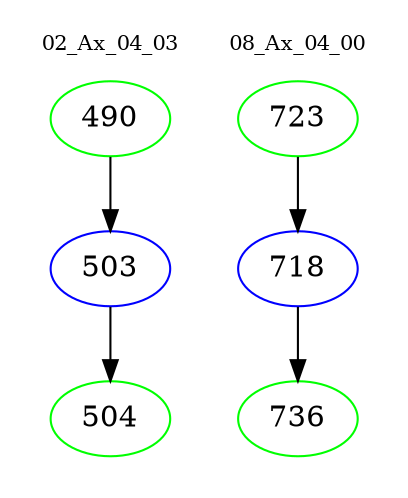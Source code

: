 digraph{
subgraph cluster_0 {
color = white
label = "02_Ax_04_03";
fontsize=10;
T0_490 [label="490", color="green"]
T0_490 -> T0_503 [color="black"]
T0_503 [label="503", color="blue"]
T0_503 -> T0_504 [color="black"]
T0_504 [label="504", color="green"]
}
subgraph cluster_1 {
color = white
label = "08_Ax_04_00";
fontsize=10;
T1_723 [label="723", color="green"]
T1_723 -> T1_718 [color="black"]
T1_718 [label="718", color="blue"]
T1_718 -> T1_736 [color="black"]
T1_736 [label="736", color="green"]
}
}
